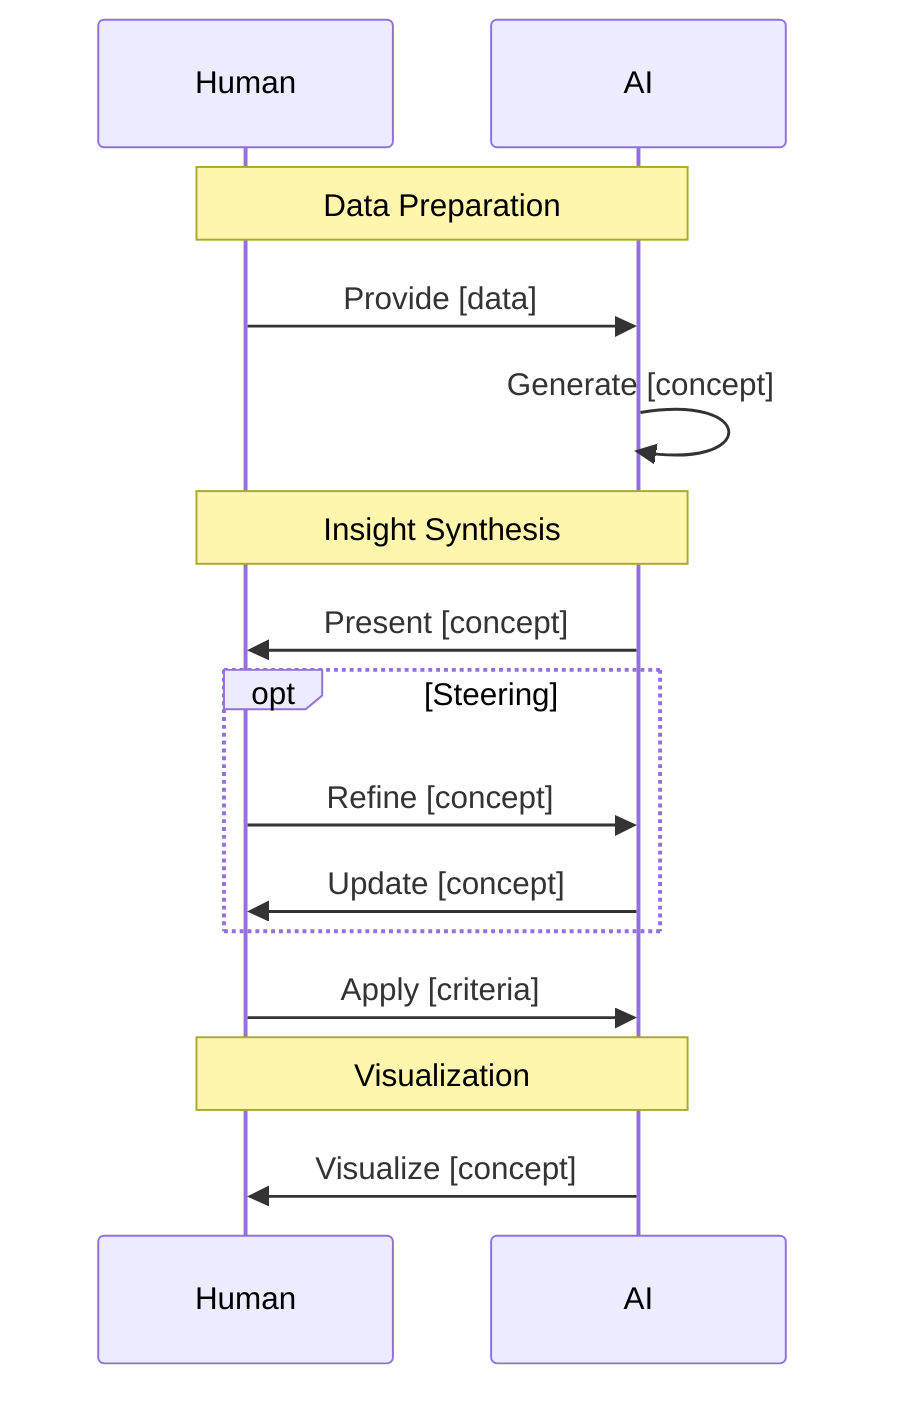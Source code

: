 sequenceDiagram
    participant H as Human
    participant A as AI

    note over H,A: Data Preparation
    H ->> A: Provide [data]  
    A ->> A: Generate [concept]  

    note over H,A: Insight Synthesis
    A ->> H: Present [concept]  
    opt Steering
        H ->> A: Refine [concept]  
        A ->> H: Update [concept]  
    end
    H ->> A: Apply [criteria]  

    note over H,A: Visualization
    A ->> H: Visualize [concept]